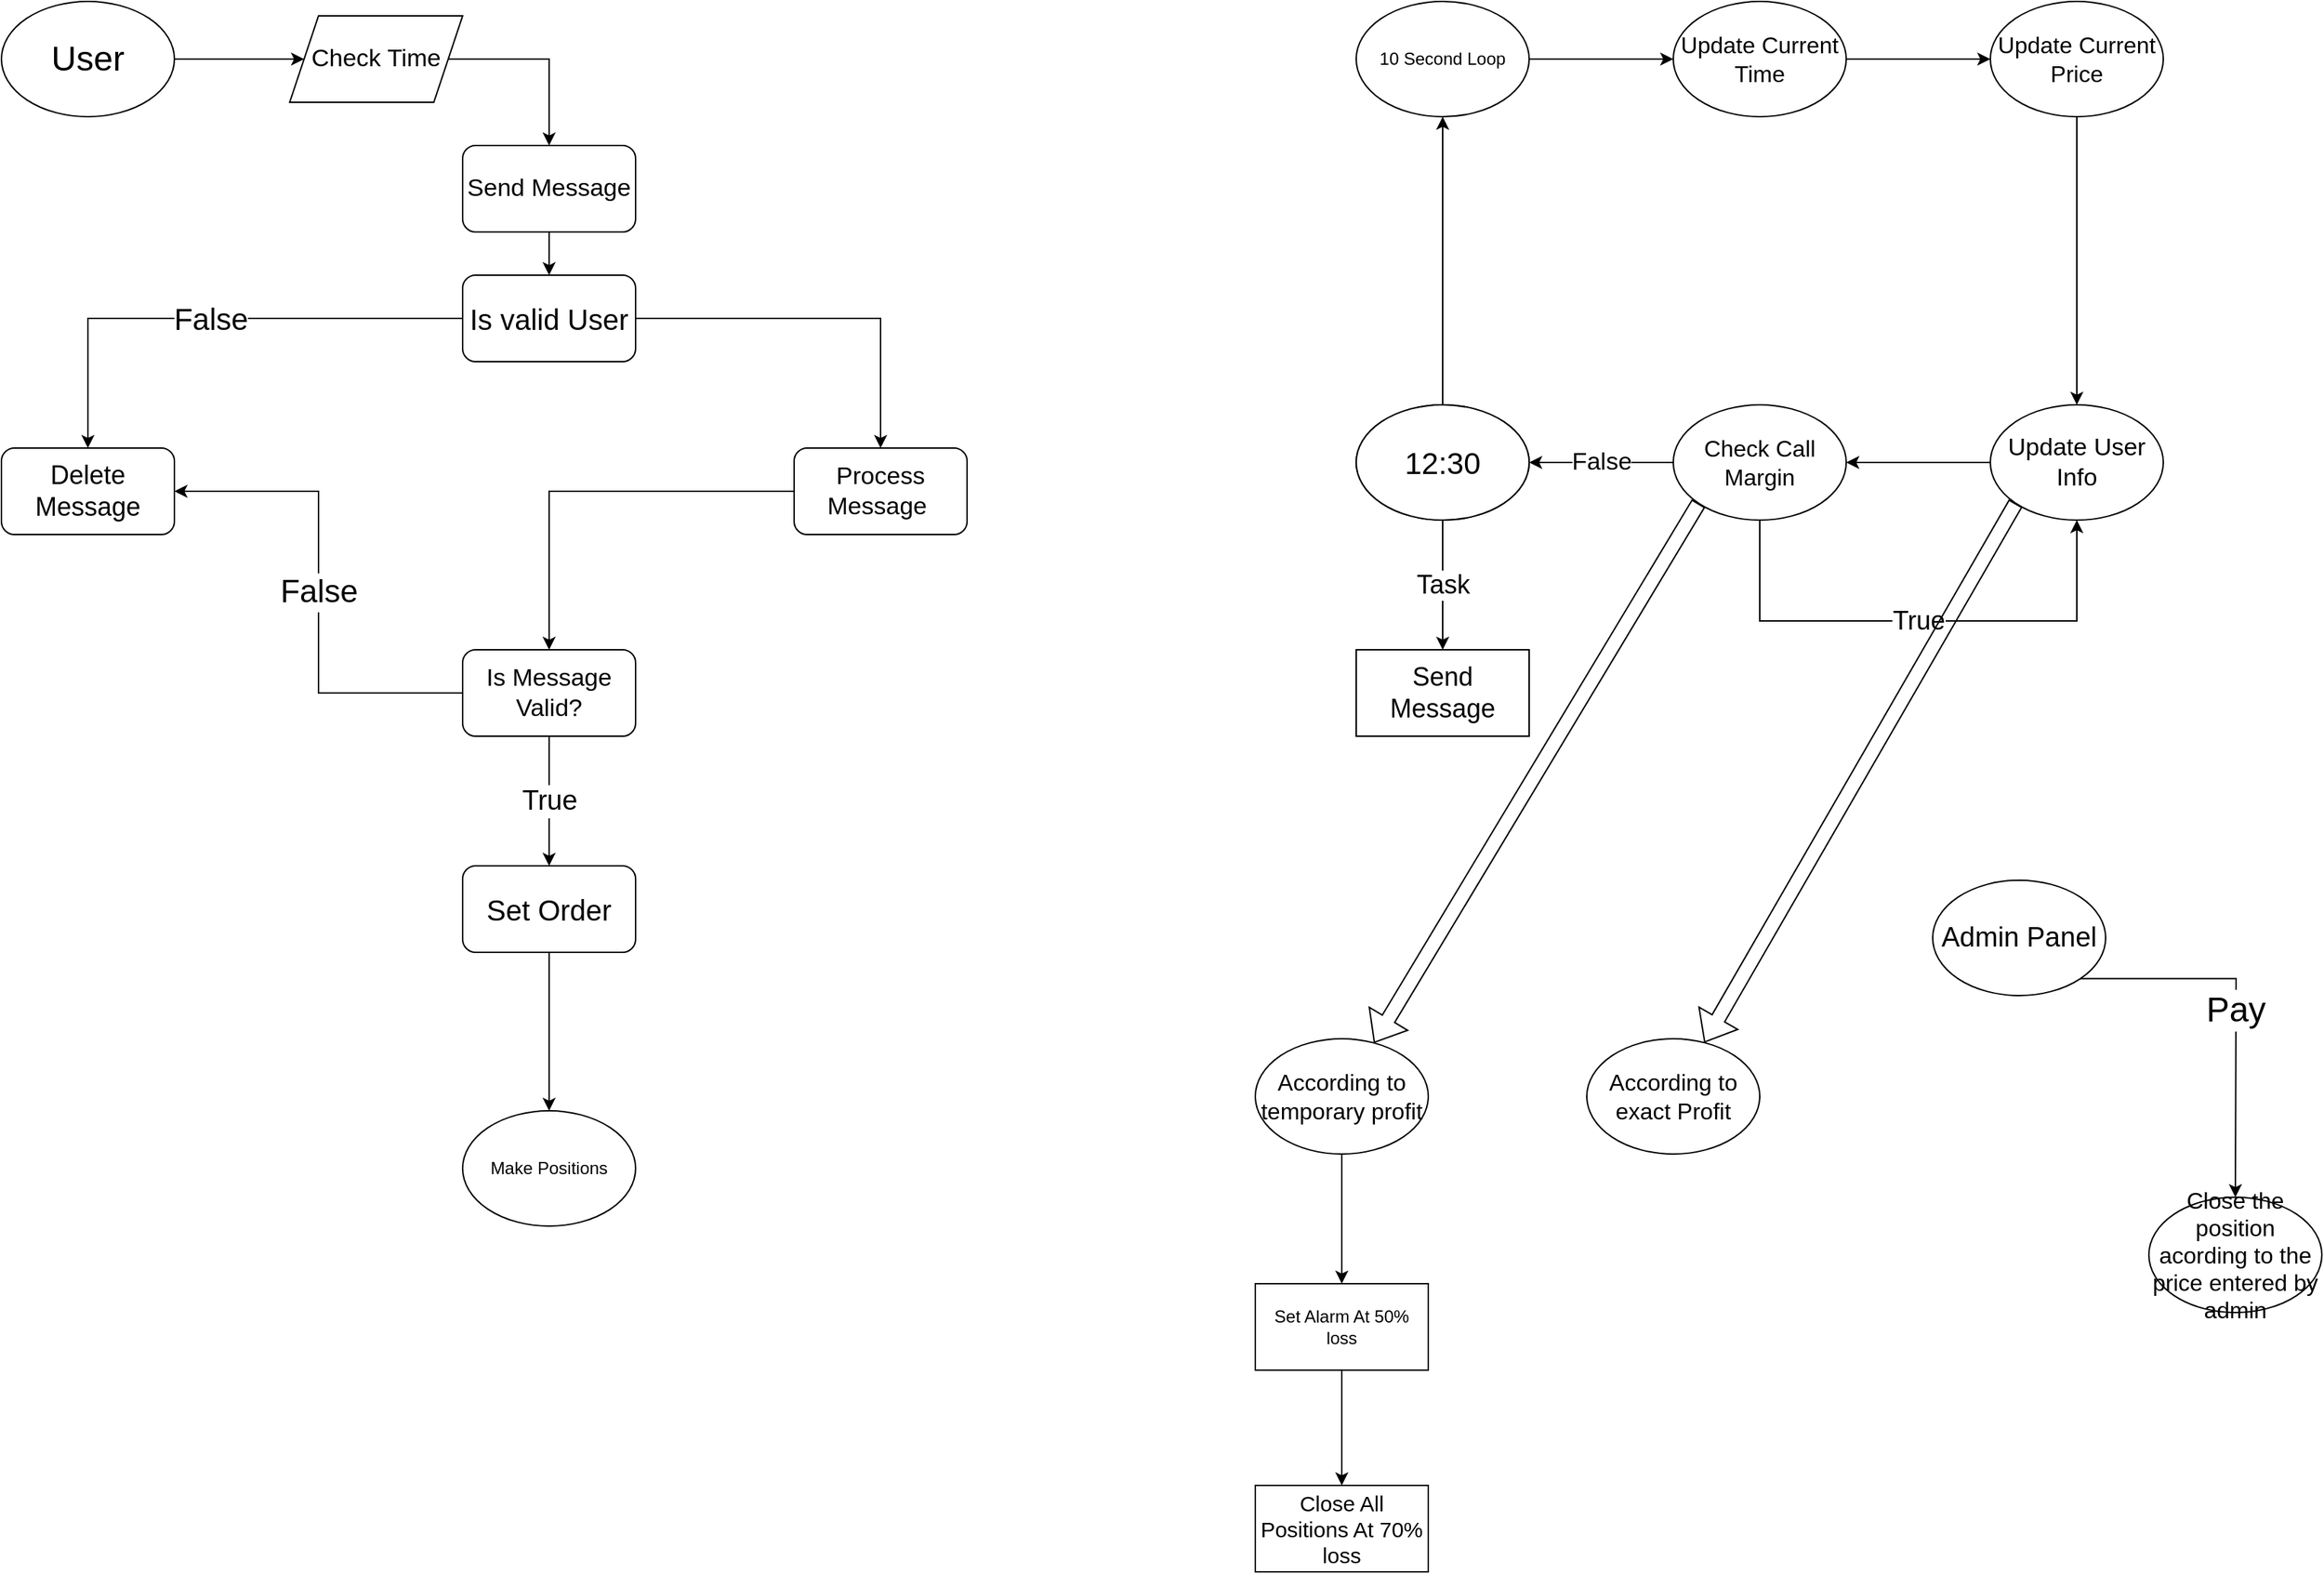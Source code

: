<mxfile version="24.8.1">
  <diagram name="Page-1" id="TJ6uyYOCQDv61BvAuxeT">
    <mxGraphModel dx="1750" dy="883" grid="1" gridSize="10" guides="1" tooltips="1" connect="1" arrows="1" fold="1" page="1" pageScale="1" pageWidth="850" pageHeight="1100" math="0" shadow="0">
      <root>
        <mxCell id="0" />
        <mxCell id="1" parent="0" />
        <mxCell id="mrg4C_aMYKjTPVIA3Uac-2" style="edgeStyle=orthogonalEdgeStyle;rounded=0;orthogonalLoop=1;jettySize=auto;html=1;" edge="1" parent="1" source="mrg4C_aMYKjTPVIA3Uac-40" target="mrg4C_aMYKjTPVIA3Uac-3">
          <mxGeometry relative="1" as="geometry">
            <mxPoint x="400" y="150" as="targetPoint" />
            <Array as="points">
              <mxPoint x="400" y="60" />
            </Array>
          </mxGeometry>
        </mxCell>
        <mxCell id="mrg4C_aMYKjTPVIA3Uac-1" value="&lt;font style=&quot;font-size: 24px;&quot;&gt;User&lt;/font&gt;" style="ellipse;whiteSpace=wrap;html=1;" vertex="1" parent="1">
          <mxGeometry x="20" y="20" width="120" height="80" as="geometry" />
        </mxCell>
        <mxCell id="mrg4C_aMYKjTPVIA3Uac-4" style="edgeStyle=orthogonalEdgeStyle;rounded=0;orthogonalLoop=1;jettySize=auto;html=1;" edge="1" parent="1" source="mrg4C_aMYKjTPVIA3Uac-3" target="mrg4C_aMYKjTPVIA3Uac-6">
          <mxGeometry relative="1" as="geometry">
            <mxPoint x="400" y="240" as="targetPoint" />
          </mxGeometry>
        </mxCell>
        <mxCell id="mrg4C_aMYKjTPVIA3Uac-3" value="&lt;font style=&quot;font-size: 17px;&quot;&gt;Send Message&lt;/font&gt;" style="rounded=1;whiteSpace=wrap;html=1;" vertex="1" parent="1">
          <mxGeometry x="340" y="120" width="120" height="60" as="geometry" />
        </mxCell>
        <mxCell id="mrg4C_aMYKjTPVIA3Uac-7" value="&lt;font style=&quot;font-size: 21px;&quot;&gt;False&lt;/font&gt;" style="edgeStyle=orthogonalEdgeStyle;rounded=0;orthogonalLoop=1;jettySize=auto;html=1;" edge="1" parent="1" source="mrg4C_aMYKjTPVIA3Uac-6" target="mrg4C_aMYKjTPVIA3Uac-8">
          <mxGeometry relative="1" as="geometry">
            <mxPoint x="80" y="360" as="targetPoint" />
          </mxGeometry>
        </mxCell>
        <mxCell id="mrg4C_aMYKjTPVIA3Uac-10" value="" style="edgeStyle=orthogonalEdgeStyle;rounded=0;orthogonalLoop=1;jettySize=auto;html=1;" edge="1" parent="1" source="mrg4C_aMYKjTPVIA3Uac-6" target="mrg4C_aMYKjTPVIA3Uac-9">
          <mxGeometry relative="1" as="geometry" />
        </mxCell>
        <mxCell id="mrg4C_aMYKjTPVIA3Uac-6" value="&lt;font style=&quot;font-size: 20px;&quot;&gt;Is valid User&lt;/font&gt;" style="rounded=1;whiteSpace=wrap;html=1;" vertex="1" parent="1">
          <mxGeometry x="340" y="210" width="120" height="60" as="geometry" />
        </mxCell>
        <mxCell id="mrg4C_aMYKjTPVIA3Uac-8" value="&lt;font style=&quot;font-size: 18px;&quot;&gt;Delete Message&lt;/font&gt;" style="rounded=1;whiteSpace=wrap;html=1;" vertex="1" parent="1">
          <mxGeometry x="20" y="330" width="120" height="60" as="geometry" />
        </mxCell>
        <mxCell id="mrg4C_aMYKjTPVIA3Uac-12" value="" style="edgeStyle=orthogonalEdgeStyle;rounded=0;orthogonalLoop=1;jettySize=auto;html=1;" edge="1" parent="1" source="mrg4C_aMYKjTPVIA3Uac-9" target="mrg4C_aMYKjTPVIA3Uac-11">
          <mxGeometry relative="1" as="geometry" />
        </mxCell>
        <mxCell id="mrg4C_aMYKjTPVIA3Uac-9" value="&lt;font style=&quot;font-size: 17px;&quot;&gt;Process Message&amp;nbsp;&lt;/font&gt;" style="whiteSpace=wrap;html=1;rounded=1;" vertex="1" parent="1">
          <mxGeometry x="570" y="330" width="120" height="60" as="geometry" />
        </mxCell>
        <mxCell id="mrg4C_aMYKjTPVIA3Uac-13" value="&lt;font style=&quot;font-size: 22px;&quot;&gt;False&lt;/font&gt;" style="edgeStyle=orthogonalEdgeStyle;rounded=0;orthogonalLoop=1;jettySize=auto;html=1;entryX=1;entryY=0.5;entryDx=0;entryDy=0;" edge="1" parent="1" source="mrg4C_aMYKjTPVIA3Uac-11" target="mrg4C_aMYKjTPVIA3Uac-8">
          <mxGeometry relative="1" as="geometry" />
        </mxCell>
        <mxCell id="mrg4C_aMYKjTPVIA3Uac-14" value="&lt;font style=&quot;font-size: 19px;&quot;&gt;True&lt;/font&gt;" style="edgeStyle=orthogonalEdgeStyle;rounded=0;orthogonalLoop=1;jettySize=auto;html=1;" edge="1" parent="1" source="mrg4C_aMYKjTPVIA3Uac-11" target="mrg4C_aMYKjTPVIA3Uac-15">
          <mxGeometry relative="1" as="geometry">
            <mxPoint x="400" y="650" as="targetPoint" />
          </mxGeometry>
        </mxCell>
        <mxCell id="mrg4C_aMYKjTPVIA3Uac-11" value="&lt;font style=&quot;font-size: 17px;&quot;&gt;Is Message Valid?&lt;/font&gt;" style="whiteSpace=wrap;html=1;rounded=1;" vertex="1" parent="1">
          <mxGeometry x="340" y="470" width="120" height="60" as="geometry" />
        </mxCell>
        <mxCell id="mrg4C_aMYKjTPVIA3Uac-25" style="edgeStyle=orthogonalEdgeStyle;rounded=0;orthogonalLoop=1;jettySize=auto;html=1;entryX=0.5;entryY=0;entryDx=0;entryDy=0;" edge="1" parent="1" source="mrg4C_aMYKjTPVIA3Uac-15" target="mrg4C_aMYKjTPVIA3Uac-23">
          <mxGeometry relative="1" as="geometry" />
        </mxCell>
        <mxCell id="mrg4C_aMYKjTPVIA3Uac-15" value="&lt;font style=&quot;font-size: 20px;&quot;&gt;Set Order&lt;/font&gt;" style="rounded=1;whiteSpace=wrap;html=1;" vertex="1" parent="1">
          <mxGeometry x="340" y="620" width="120" height="60" as="geometry" />
        </mxCell>
        <mxCell id="mrg4C_aMYKjTPVIA3Uac-18" value="" style="edgeStyle=orthogonalEdgeStyle;rounded=0;orthogonalLoop=1;jettySize=auto;html=1;" edge="1" parent="1" source="mrg4C_aMYKjTPVIA3Uac-16" target="mrg4C_aMYKjTPVIA3Uac-19">
          <mxGeometry relative="1" as="geometry">
            <mxPoint x="1220" y="60" as="targetPoint" />
          </mxGeometry>
        </mxCell>
        <mxCell id="mrg4C_aMYKjTPVIA3Uac-16" value="10 Second Loop" style="ellipse;whiteSpace=wrap;html=1;" vertex="1" parent="1">
          <mxGeometry x="960" y="20" width="120" height="80" as="geometry" />
        </mxCell>
        <mxCell id="mrg4C_aMYKjTPVIA3Uac-21" value="" style="edgeStyle=orthogonalEdgeStyle;rounded=0;orthogonalLoop=1;jettySize=auto;html=1;" edge="1" parent="1" source="mrg4C_aMYKjTPVIA3Uac-19" target="mrg4C_aMYKjTPVIA3Uac-22">
          <mxGeometry relative="1" as="geometry">
            <mxPoint x="1360" y="60" as="targetPoint" />
          </mxGeometry>
        </mxCell>
        <mxCell id="mrg4C_aMYKjTPVIA3Uac-19" value="&lt;font style=&quot;font-size: 16px;&quot;&gt;Update Current Time&lt;/font&gt;" style="ellipse;whiteSpace=wrap;html=1;" vertex="1" parent="1">
          <mxGeometry x="1180" y="20" width="120" height="80" as="geometry" />
        </mxCell>
        <mxCell id="mrg4C_aMYKjTPVIA3Uac-26" style="edgeStyle=orthogonalEdgeStyle;rounded=0;orthogonalLoop=1;jettySize=auto;html=1;" edge="1" parent="1" source="mrg4C_aMYKjTPVIA3Uac-22" target="mrg4C_aMYKjTPVIA3Uac-27">
          <mxGeometry relative="1" as="geometry">
            <mxPoint x="1460" y="200" as="targetPoint" />
          </mxGeometry>
        </mxCell>
        <mxCell id="mrg4C_aMYKjTPVIA3Uac-22" value="&lt;font style=&quot;font-size: 16px;&quot;&gt;Update Current Price&lt;/font&gt;" style="ellipse;whiteSpace=wrap;html=1;" vertex="1" parent="1">
          <mxGeometry x="1400" y="20" width="120" height="80" as="geometry" />
        </mxCell>
        <mxCell id="mrg4C_aMYKjTPVIA3Uac-23" value="Make Positions" style="ellipse;whiteSpace=wrap;html=1;" vertex="1" parent="1">
          <mxGeometry x="340" y="790" width="120" height="80" as="geometry" />
        </mxCell>
        <mxCell id="mrg4C_aMYKjTPVIA3Uac-28" style="edgeStyle=orthogonalEdgeStyle;rounded=0;orthogonalLoop=1;jettySize=auto;html=1;" edge="1" parent="1" source="mrg4C_aMYKjTPVIA3Uac-27" target="mrg4C_aMYKjTPVIA3Uac-29">
          <mxGeometry relative="1" as="geometry">
            <mxPoint x="1290" y="200" as="targetPoint" />
          </mxGeometry>
        </mxCell>
        <mxCell id="mrg4C_aMYKjTPVIA3Uac-27" value="&lt;font style=&quot;font-size: 17px;&quot;&gt;Update User Info&lt;/font&gt;" style="ellipse;whiteSpace=wrap;html=1;" vertex="1" parent="1">
          <mxGeometry x="1400" y="300" width="120" height="80" as="geometry" />
        </mxCell>
        <mxCell id="mrg4C_aMYKjTPVIA3Uac-31" value="&lt;font style=&quot;font-size: 18px;&quot;&gt;True&lt;/font&gt;" style="edgeStyle=orthogonalEdgeStyle;rounded=0;orthogonalLoop=1;jettySize=auto;html=1;entryX=0.5;entryY=1;entryDx=0;entryDy=0;" edge="1" parent="1" source="mrg4C_aMYKjTPVIA3Uac-29" target="mrg4C_aMYKjTPVIA3Uac-27">
          <mxGeometry relative="1" as="geometry">
            <mxPoint x="1240" y="510" as="targetPoint" />
            <Array as="points">
              <mxPoint x="1240" y="450" />
              <mxPoint x="1460" y="450" />
            </Array>
          </mxGeometry>
        </mxCell>
        <mxCell id="mrg4C_aMYKjTPVIA3Uac-32" value="&lt;font style=&quot;font-size: 17px;&quot;&gt;False&lt;/font&gt;" style="edgeStyle=orthogonalEdgeStyle;rounded=0;orthogonalLoop=1;jettySize=auto;html=1;" edge="1" parent="1" source="mrg4C_aMYKjTPVIA3Uac-29" target="mrg4C_aMYKjTPVIA3Uac-33">
          <mxGeometry relative="1" as="geometry">
            <mxPoint x="1070" y="340" as="targetPoint" />
          </mxGeometry>
        </mxCell>
        <mxCell id="mrg4C_aMYKjTPVIA3Uac-29" value="&lt;font style=&quot;font-size: 16px;&quot;&gt;Check Call Margin&lt;/font&gt;" style="ellipse;whiteSpace=wrap;html=1;" vertex="1" parent="1">
          <mxGeometry x="1180" y="300" width="120" height="80" as="geometry" />
        </mxCell>
        <mxCell id="mrg4C_aMYKjTPVIA3Uac-33" value="" style="ellipse;whiteSpace=wrap;html=1;" vertex="1" parent="1">
          <mxGeometry x="960" y="300" width="120" height="80" as="geometry" />
        </mxCell>
        <mxCell id="mrg4C_aMYKjTPVIA3Uac-39" value="&lt;font style=&quot;font-size: 18px;&quot;&gt;Task&lt;/font&gt;" style="edgeStyle=orthogonalEdgeStyle;rounded=0;orthogonalLoop=1;jettySize=auto;html=1;" edge="1" parent="1" source="mrg4C_aMYKjTPVIA3Uac-37" target="mrg4C_aMYKjTPVIA3Uac-38">
          <mxGeometry relative="1" as="geometry" />
        </mxCell>
        <mxCell id="mrg4C_aMYKjTPVIA3Uac-42" style="edgeStyle=orthogonalEdgeStyle;rounded=0;orthogonalLoop=1;jettySize=auto;html=1;entryX=0.5;entryY=1;entryDx=0;entryDy=0;" edge="1" parent="1" source="mrg4C_aMYKjTPVIA3Uac-37" target="mrg4C_aMYKjTPVIA3Uac-16">
          <mxGeometry relative="1" as="geometry" />
        </mxCell>
        <mxCell id="mrg4C_aMYKjTPVIA3Uac-37" value="&lt;font style=&quot;font-size: 21px;&quot;&gt;12:30&lt;/font&gt;" style="ellipse;whiteSpace=wrap;html=1;" vertex="1" parent="1">
          <mxGeometry x="960" y="300" width="120" height="80" as="geometry" />
        </mxCell>
        <mxCell id="mrg4C_aMYKjTPVIA3Uac-38" value="&lt;font style=&quot;font-size: 18px;&quot;&gt;Send Message&lt;/font&gt;" style="whiteSpace=wrap;html=1;" vertex="1" parent="1">
          <mxGeometry x="960" y="470" width="120" height="60" as="geometry" />
        </mxCell>
        <mxCell id="mrg4C_aMYKjTPVIA3Uac-41" value="" style="edgeStyle=orthogonalEdgeStyle;rounded=0;orthogonalLoop=1;jettySize=auto;html=1;" edge="1" parent="1" source="mrg4C_aMYKjTPVIA3Uac-1" target="mrg4C_aMYKjTPVIA3Uac-40">
          <mxGeometry relative="1" as="geometry">
            <mxPoint x="400" y="120" as="targetPoint" />
            <mxPoint x="140" y="60" as="sourcePoint" />
          </mxGeometry>
        </mxCell>
        <mxCell id="mrg4C_aMYKjTPVIA3Uac-40" value="&lt;font style=&quot;font-size: 17px;&quot;&gt;Check Time&lt;/font&gt;" style="shape=parallelogram;perimeter=parallelogramPerimeter;whiteSpace=wrap;html=1;fixedSize=1;" vertex="1" parent="1">
          <mxGeometry x="220" y="30" width="120" height="60" as="geometry" />
        </mxCell>
        <mxCell id="mrg4C_aMYKjTPVIA3Uac-44" value="&lt;font style=&quot;font-size: 24px;&quot;&gt;Pay&lt;/font&gt;" style="edgeStyle=orthogonalEdgeStyle;rounded=0;orthogonalLoop=1;jettySize=auto;html=1;exitX=1;exitY=1;exitDx=0;exitDy=0;" edge="1" parent="1" source="mrg4C_aMYKjTPVIA3Uac-43">
          <mxGeometry relative="1" as="geometry">
            <mxPoint x="1570" y="850" as="targetPoint" />
          </mxGeometry>
        </mxCell>
        <mxCell id="mrg4C_aMYKjTPVIA3Uac-43" value="&lt;font style=&quot;font-size: 19px;&quot;&gt;Admin Panel&lt;/font&gt;" style="ellipse;whiteSpace=wrap;html=1;" vertex="1" parent="1">
          <mxGeometry x="1360" y="630" width="120" height="80" as="geometry" />
        </mxCell>
        <mxCell id="mrg4C_aMYKjTPVIA3Uac-45" value="&lt;font style=&quot;font-size: 16px;&quot;&gt;Close the position acording to the price entered by admin&lt;/font&gt;" style="ellipse;whiteSpace=wrap;html=1;" vertex="1" parent="1">
          <mxGeometry x="1510" y="850" width="120" height="80" as="geometry" />
        </mxCell>
        <mxCell id="mrg4C_aMYKjTPVIA3Uac-46" value="" style="shape=flexArrow;endArrow=classic;html=1;rounded=0;exitX=0;exitY=1;exitDx=0;exitDy=0;" edge="1" parent="1" source="mrg4C_aMYKjTPVIA3Uac-29" target="mrg4C_aMYKjTPVIA3Uac-47">
          <mxGeometry width="50" height="50" relative="1" as="geometry">
            <mxPoint x="970" y="610" as="sourcePoint" />
            <mxPoint x="950" y="780" as="targetPoint" />
          </mxGeometry>
        </mxCell>
        <mxCell id="mrg4C_aMYKjTPVIA3Uac-52" value="" style="edgeStyle=orthogonalEdgeStyle;rounded=0;orthogonalLoop=1;jettySize=auto;html=1;" edge="1" parent="1" source="mrg4C_aMYKjTPVIA3Uac-47" target="mrg4C_aMYKjTPVIA3Uac-51">
          <mxGeometry relative="1" as="geometry" />
        </mxCell>
        <mxCell id="mrg4C_aMYKjTPVIA3Uac-47" value="&lt;font style=&quot;font-size: 16px;&quot;&gt;According to temporary profit&lt;/font&gt;" style="ellipse;whiteSpace=wrap;html=1;" vertex="1" parent="1">
          <mxGeometry x="890" y="740" width="120" height="80" as="geometry" />
        </mxCell>
        <mxCell id="mrg4C_aMYKjTPVIA3Uac-48" value="" style="shape=flexArrow;endArrow=classic;html=1;rounded=0;exitX=0;exitY=1;exitDx=0;exitDy=0;" edge="1" parent="1" source="mrg4C_aMYKjTPVIA3Uac-27" target="mrg4C_aMYKjTPVIA3Uac-49">
          <mxGeometry width="50" height="50" relative="1" as="geometry">
            <mxPoint x="970" y="610" as="sourcePoint" />
            <mxPoint x="1180" y="790" as="targetPoint" />
          </mxGeometry>
        </mxCell>
        <mxCell id="mrg4C_aMYKjTPVIA3Uac-49" value="&lt;font style=&quot;font-size: 16px;&quot;&gt;According to exact Profit&lt;/font&gt;" style="ellipse;whiteSpace=wrap;html=1;" vertex="1" parent="1">
          <mxGeometry x="1120" y="740" width="120" height="80" as="geometry" />
        </mxCell>
        <mxCell id="mrg4C_aMYKjTPVIA3Uac-54" value="" style="edgeStyle=orthogonalEdgeStyle;rounded=0;orthogonalLoop=1;jettySize=auto;html=1;" edge="1" parent="1" source="mrg4C_aMYKjTPVIA3Uac-51" target="mrg4C_aMYKjTPVIA3Uac-53">
          <mxGeometry relative="1" as="geometry" />
        </mxCell>
        <mxCell id="mrg4C_aMYKjTPVIA3Uac-51" value="Set Alarm At 50% loss" style="whiteSpace=wrap;html=1;" vertex="1" parent="1">
          <mxGeometry x="890" y="910" width="120" height="60" as="geometry" />
        </mxCell>
        <mxCell id="mrg4C_aMYKjTPVIA3Uac-53" value="&lt;font style=&quot;font-size: 15px;&quot;&gt;Close All Positions At 70% loss&lt;/font&gt;" style="whiteSpace=wrap;html=1;" vertex="1" parent="1">
          <mxGeometry x="890" y="1050" width="120" height="60" as="geometry" />
        </mxCell>
      </root>
    </mxGraphModel>
  </diagram>
</mxfile>
